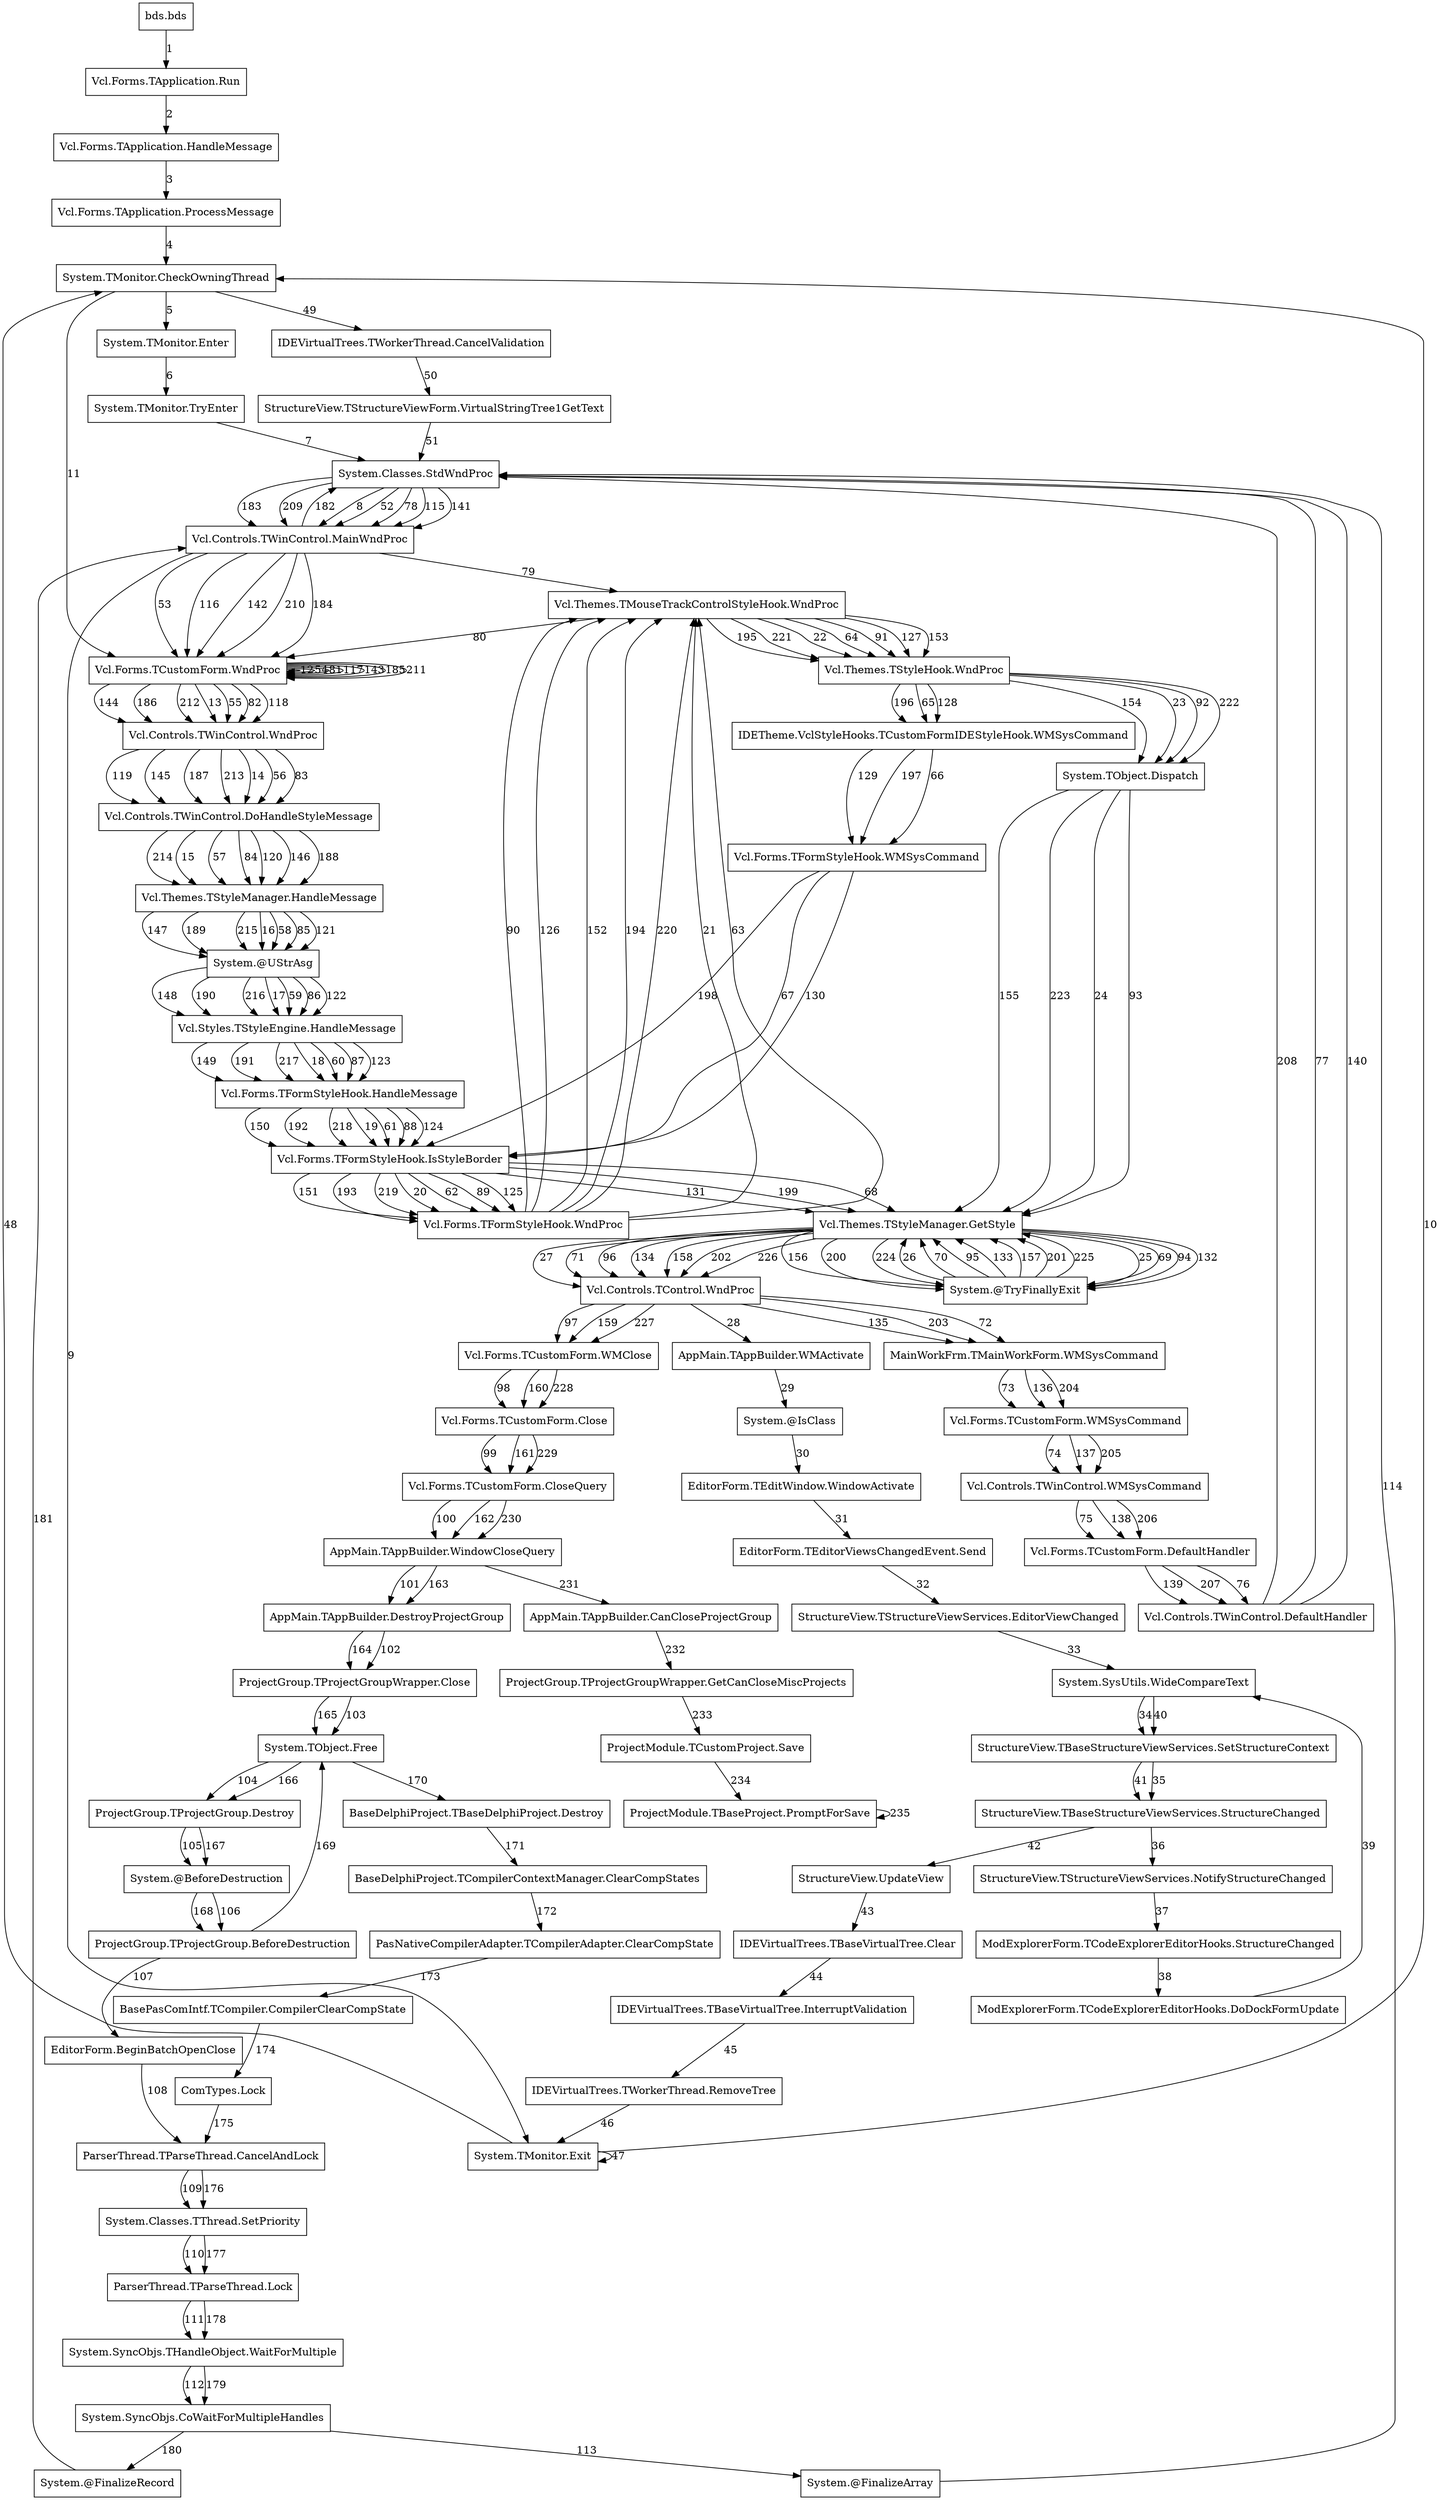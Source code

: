 digraph "G" {
node [shape = "box"];
	bds_bds [label = "bds.bds"];
	Vcl_Forms_TApplication_Run [label = "Vcl.Forms.TApplication.Run"];
	bds_bds -> Vcl_Forms_TApplication_Run [label = "1"];
	Vcl_Forms_TApplication_HandleMessage [label = "Vcl.Forms.TApplication.HandleMessage"];
	Vcl_Forms_TApplication_Run -> Vcl_Forms_TApplication_HandleMessage [label = "2"];
	Vcl_Forms_TApplication_ProcessMessage [label = "Vcl.Forms.TApplication.ProcessMessage"];
	Vcl_Forms_TApplication_HandleMessage -> Vcl_Forms_TApplication_ProcessMessage [label = "3"];
	System_TMonitor_CheckOwningThread [label = "System.TMonitor.CheckOwningThread"];
	Vcl_Forms_TApplication_ProcessMessage -> System_TMonitor_CheckOwningThread [label = "4"];
	System_TMonitor_Enter [label = "System.TMonitor.Enter"];
	System_TMonitor_CheckOwningThread -> System_TMonitor_Enter [label = "5"];
	System_TMonitor_TryEnter [label = "System.TMonitor.TryEnter"];
	System_TMonitor_Enter -> System_TMonitor_TryEnter [label = "6"];
	System_Classes_StdWndProc [label = "System.Classes.StdWndProc"];
	System_TMonitor_TryEnter -> System_Classes_StdWndProc [label = "7"];
	Vcl_Controls_TWinControl_MainWndProc [label = "Vcl.Controls.TWinControl.MainWndProc"];
	System_Classes_StdWndProc -> Vcl_Controls_TWinControl_MainWndProc [label = "8"];
	System_TMonitor_Exit [label = "System.TMonitor.Exit"];
	Vcl_Controls_TWinControl_MainWndProc -> System_TMonitor_Exit [label = "9"];
	System_TMonitor_CheckOwningThread [label = "System.TMonitor.CheckOwningThread"];
	System_TMonitor_Exit -> System_TMonitor_CheckOwningThread [label = "10"];
	Vcl_Forms_TCustomForm_WndProc [label = "Vcl.Forms.TCustomForm.WndProc"];
	System_TMonitor_CheckOwningThread -> Vcl_Forms_TCustomForm_WndProc [label = "11"];
	Vcl_Forms_TCustomForm_WndProc [label = "Vcl.Forms.TCustomForm.WndProc"];
	Vcl_Forms_TCustomForm_WndProc -> Vcl_Forms_TCustomForm_WndProc [label = "12"];
	Vcl_Controls_TWinControl_WndProc [label = "Vcl.Controls.TWinControl.WndProc"];
	Vcl_Forms_TCustomForm_WndProc -> Vcl_Controls_TWinControl_WndProc [label = "13"];
	Vcl_Controls_TWinControl_DoHandleStyleMessage [label = "Vcl.Controls.TWinControl.DoHandleStyleMessage"];
	Vcl_Controls_TWinControl_WndProc -> Vcl_Controls_TWinControl_DoHandleStyleMessage [label = "14"];
	Vcl_Themes_TStyleManager_HandleMessage [label = "Vcl.Themes.TStyleManager.HandleMessage"];
	Vcl_Controls_TWinControl_DoHandleStyleMessage -> Vcl_Themes_TStyleManager_HandleMessage [label = "15"];
	System__UStrAsg [label = "System.@UStrAsg"];
	Vcl_Themes_TStyleManager_HandleMessage -> System__UStrAsg [label = "16"];
	Vcl_Styles_TStyleEngine_HandleMessage [label = "Vcl.Styles.TStyleEngine.HandleMessage"];
	System__UStrAsg -> Vcl_Styles_TStyleEngine_HandleMessage [label = "17"];
	Vcl_Forms_TFormStyleHook_HandleMessage [label = "Vcl.Forms.TFormStyleHook.HandleMessage"];
	Vcl_Styles_TStyleEngine_HandleMessage -> Vcl_Forms_TFormStyleHook_HandleMessage [label = "18"];
	Vcl_Forms_TFormStyleHook_IsStyleBorder [label = "Vcl.Forms.TFormStyleHook.IsStyleBorder"];
	Vcl_Forms_TFormStyleHook_HandleMessage -> Vcl_Forms_TFormStyleHook_IsStyleBorder [label = "19"];
	Vcl_Forms_TFormStyleHook_WndProc [label = "Vcl.Forms.TFormStyleHook.WndProc"];
	Vcl_Forms_TFormStyleHook_IsStyleBorder -> Vcl_Forms_TFormStyleHook_WndProc [label = "20"];
	Vcl_Themes_TMouseTrackControlStyleHook_WndProc [label = "Vcl.Themes.TMouseTrackControlStyleHook.WndProc"];
	Vcl_Forms_TFormStyleHook_WndProc -> Vcl_Themes_TMouseTrackControlStyleHook_WndProc [label = "21"];
	Vcl_Themes_TStyleHook_WndProc [label = "Vcl.Themes.TStyleHook.WndProc"];
	Vcl_Themes_TMouseTrackControlStyleHook_WndProc -> Vcl_Themes_TStyleHook_WndProc [label = "22"];
	System_TObject_Dispatch [label = "System.TObject.Dispatch"];
	Vcl_Themes_TStyleHook_WndProc -> System_TObject_Dispatch [label = "23"];
	Vcl_Themes_TStyleManager_GetStyle [label = "Vcl.Themes.TStyleManager.GetStyle"];
	System_TObject_Dispatch -> Vcl_Themes_TStyleManager_GetStyle [label = "24"];
	System__TryFinallyExit [label = "System.@TryFinallyExit"];
	Vcl_Themes_TStyleManager_GetStyle -> System__TryFinallyExit [label = "25"];
	Vcl_Themes_TStyleManager_GetStyle [label = "Vcl.Themes.TStyleManager.GetStyle"];
	System__TryFinallyExit -> Vcl_Themes_TStyleManager_GetStyle [label = "26"];
	Vcl_Controls_TControl_WndProc [label = "Vcl.Controls.TControl.WndProc"];
	Vcl_Themes_TStyleManager_GetStyle -> Vcl_Controls_TControl_WndProc [label = "27"];
	AppMain_TAppBuilder_WMActivate [label = "AppMain.TAppBuilder.WMActivate"];
	Vcl_Controls_TControl_WndProc -> AppMain_TAppBuilder_WMActivate [label = "28"];
	System__IsClass [label = "System.@IsClass"];
	AppMain_TAppBuilder_WMActivate -> System__IsClass [label = "29"];
	EditorForm_TEditWindow_WindowActivate [label = "EditorForm.TEditWindow.WindowActivate"];
	System__IsClass -> EditorForm_TEditWindow_WindowActivate [label = "30"];
	EditorForm_TEditorViewsChangedEvent_Send [label = "EditorForm.TEditorViewsChangedEvent.Send"];
	EditorForm_TEditWindow_WindowActivate -> EditorForm_TEditorViewsChangedEvent_Send [label = "31"];
	StructureView_TStructureViewServices_EditorViewChanged [label = "StructureView.TStructureViewServices.EditorViewChanged"];
	EditorForm_TEditorViewsChangedEvent_Send -> StructureView_TStructureViewServices_EditorViewChanged [label = "32"];
	System_SysUtils_WideCompareText [label = "System.SysUtils.WideCompareText"];
	StructureView_TStructureViewServices_EditorViewChanged -> System_SysUtils_WideCompareText [label = "33"];
	StructureView_TBaseStructureViewServices_SetStructureContext [label = "StructureView.TBaseStructureViewServices.SetStructureContext"];
	System_SysUtils_WideCompareText -> StructureView_TBaseStructureViewServices_SetStructureContext [label = "34"];
	StructureView_TBaseStructureViewServices_StructureChanged [label = "StructureView.TBaseStructureViewServices.StructureChanged"];
	StructureView_TBaseStructureViewServices_SetStructureContext -> StructureView_TBaseStructureViewServices_StructureChanged [label = "35"];
	StructureView_TStructureViewServices_NotifyStructureChanged [label = "StructureView.TStructureViewServices.NotifyStructureChanged"];
	StructureView_TBaseStructureViewServices_StructureChanged -> StructureView_TStructureViewServices_NotifyStructureChanged [label = "36"];
	ModExplorerForm_TCodeExplorerEditorHooks_StructureChanged [label = "ModExplorerForm.TCodeExplorerEditorHooks.StructureChanged"];
	StructureView_TStructureViewServices_NotifyStructureChanged -> ModExplorerForm_TCodeExplorerEditorHooks_StructureChanged [label = "37"];
	ModExplorerForm_TCodeExplorerEditorHooks_DoDockFormUpdate [label = "ModExplorerForm.TCodeExplorerEditorHooks.DoDockFormUpdate"];
	ModExplorerForm_TCodeExplorerEditorHooks_StructureChanged -> ModExplorerForm_TCodeExplorerEditorHooks_DoDockFormUpdate [label = "38"];
	System_SysUtils_WideCompareText [label = "System.SysUtils.WideCompareText"];
	ModExplorerForm_TCodeExplorerEditorHooks_DoDockFormUpdate -> System_SysUtils_WideCompareText [label = "39"];
	StructureView_TBaseStructureViewServices_SetStructureContext [label = "StructureView.TBaseStructureViewServices.SetStructureContext"];
	System_SysUtils_WideCompareText -> StructureView_TBaseStructureViewServices_SetStructureContext [label = "40"];
	StructureView_TBaseStructureViewServices_StructureChanged [label = "StructureView.TBaseStructureViewServices.StructureChanged"];
	StructureView_TBaseStructureViewServices_SetStructureContext -> StructureView_TBaseStructureViewServices_StructureChanged [label = "41"];
	StructureView_UpdateView [label = "StructureView.UpdateView"];
	StructureView_TBaseStructureViewServices_StructureChanged -> StructureView_UpdateView [label = "42"];
	IDEVirtualTrees_TBaseVirtualTree_Clear [label = "IDEVirtualTrees.TBaseVirtualTree.Clear"];
	StructureView_UpdateView -> IDEVirtualTrees_TBaseVirtualTree_Clear [label = "43"];
	IDEVirtualTrees_TBaseVirtualTree_InterruptValidation [label = "IDEVirtualTrees.TBaseVirtualTree.InterruptValidation"];
	IDEVirtualTrees_TBaseVirtualTree_Clear -> IDEVirtualTrees_TBaseVirtualTree_InterruptValidation [label = "44"];
	IDEVirtualTrees_TWorkerThread_RemoveTree [label = "IDEVirtualTrees.TWorkerThread.RemoveTree"];
	IDEVirtualTrees_TBaseVirtualTree_InterruptValidation -> IDEVirtualTrees_TWorkerThread_RemoveTree [label = "45"];
	System_TMonitor_Exit [label = "System.TMonitor.Exit"];
	IDEVirtualTrees_TWorkerThread_RemoveTree -> System_TMonitor_Exit [label = "46"];
	System_TMonitor_Exit [label = "System.TMonitor.Exit"];
	System_TMonitor_Exit -> System_TMonitor_Exit [label = "47"];
	System_TMonitor_CheckOwningThread [label = "System.TMonitor.CheckOwningThread"];
	System_TMonitor_Exit -> System_TMonitor_CheckOwningThread [label = "48"];
	IDEVirtualTrees_TWorkerThread_CancelValidation [label = "IDEVirtualTrees.TWorkerThread.CancelValidation"];
	System_TMonitor_CheckOwningThread -> IDEVirtualTrees_TWorkerThread_CancelValidation [label = "49"];
	StructureView_TStructureViewForm_VirtualStringTree1GetText [label = "StructureView.TStructureViewForm.VirtualStringTree1GetText"];
	IDEVirtualTrees_TWorkerThread_CancelValidation -> StructureView_TStructureViewForm_VirtualStringTree1GetText [label = "50"];
	System_Classes_StdWndProc [label = "System.Classes.StdWndProc"];
	StructureView_TStructureViewForm_VirtualStringTree1GetText -> System_Classes_StdWndProc [label = "51"];
	Vcl_Controls_TWinControl_MainWndProc [label = "Vcl.Controls.TWinControl.MainWndProc"];
	System_Classes_StdWndProc -> Vcl_Controls_TWinControl_MainWndProc [label = "52"];
	Vcl_Forms_TCustomForm_WndProc [label = "Vcl.Forms.TCustomForm.WndProc"];
	Vcl_Controls_TWinControl_MainWndProc -> Vcl_Forms_TCustomForm_WndProc [label = "53"];
	Vcl_Forms_TCustomForm_WndProc [label = "Vcl.Forms.TCustomForm.WndProc"];
	Vcl_Forms_TCustomForm_WndProc -> Vcl_Forms_TCustomForm_WndProc [label = "54"];
	Vcl_Controls_TWinControl_WndProc [label = "Vcl.Controls.TWinControl.WndProc"];
	Vcl_Forms_TCustomForm_WndProc -> Vcl_Controls_TWinControl_WndProc [label = "55"];
	Vcl_Controls_TWinControl_DoHandleStyleMessage [label = "Vcl.Controls.TWinControl.DoHandleStyleMessage"];
	Vcl_Controls_TWinControl_WndProc -> Vcl_Controls_TWinControl_DoHandleStyleMessage [label = "56"];
	Vcl_Themes_TStyleManager_HandleMessage [label = "Vcl.Themes.TStyleManager.HandleMessage"];
	Vcl_Controls_TWinControl_DoHandleStyleMessage -> Vcl_Themes_TStyleManager_HandleMessage [label = "57"];
	System__UStrAsg [label = "System.@UStrAsg"];
	Vcl_Themes_TStyleManager_HandleMessage -> System__UStrAsg [label = "58"];
	Vcl_Styles_TStyleEngine_HandleMessage [label = "Vcl.Styles.TStyleEngine.HandleMessage"];
	System__UStrAsg -> Vcl_Styles_TStyleEngine_HandleMessage [label = "59"];
	Vcl_Forms_TFormStyleHook_HandleMessage [label = "Vcl.Forms.TFormStyleHook.HandleMessage"];
	Vcl_Styles_TStyleEngine_HandleMessage -> Vcl_Forms_TFormStyleHook_HandleMessage [label = "60"];
	Vcl_Forms_TFormStyleHook_IsStyleBorder [label = "Vcl.Forms.TFormStyleHook.IsStyleBorder"];
	Vcl_Forms_TFormStyleHook_HandleMessage -> Vcl_Forms_TFormStyleHook_IsStyleBorder [label = "61"];
	Vcl_Forms_TFormStyleHook_WndProc [label = "Vcl.Forms.TFormStyleHook.WndProc"];
	Vcl_Forms_TFormStyleHook_IsStyleBorder -> Vcl_Forms_TFormStyleHook_WndProc [label = "62"];
	Vcl_Themes_TMouseTrackControlStyleHook_WndProc [label = "Vcl.Themes.TMouseTrackControlStyleHook.WndProc"];
	Vcl_Forms_TFormStyleHook_WndProc -> Vcl_Themes_TMouseTrackControlStyleHook_WndProc [label = "63"];
	Vcl_Themes_TStyleHook_WndProc [label = "Vcl.Themes.TStyleHook.WndProc"];
	Vcl_Themes_TMouseTrackControlStyleHook_WndProc -> Vcl_Themes_TStyleHook_WndProc [label = "64"];
	IDETheme_VclStyleHooks_TCustomFormIDEStyleHook_WMSysCommand [label = "IDETheme.VclStyleHooks.TCustomFormIDEStyleHook.WMSysCommand"];
	Vcl_Themes_TStyleHook_WndProc -> IDETheme_VclStyleHooks_TCustomFormIDEStyleHook_WMSysCommand [label = "65"];
	Vcl_Forms_TFormStyleHook_WMSysCommand [label = "Vcl.Forms.TFormStyleHook.WMSysCommand"];
	IDETheme_VclStyleHooks_TCustomFormIDEStyleHook_WMSysCommand -> Vcl_Forms_TFormStyleHook_WMSysCommand [label = "66"];
	Vcl_Forms_TFormStyleHook_IsStyleBorder [label = "Vcl.Forms.TFormStyleHook.IsStyleBorder"];
	Vcl_Forms_TFormStyleHook_WMSysCommand -> Vcl_Forms_TFormStyleHook_IsStyleBorder [label = "67"];
	Vcl_Themes_TStyleManager_GetStyle [label = "Vcl.Themes.TStyleManager.GetStyle"];
	Vcl_Forms_TFormStyleHook_IsStyleBorder -> Vcl_Themes_TStyleManager_GetStyle [label = "68"];
	System__TryFinallyExit [label = "System.@TryFinallyExit"];
	Vcl_Themes_TStyleManager_GetStyle -> System__TryFinallyExit [label = "69"];
	Vcl_Themes_TStyleManager_GetStyle [label = "Vcl.Themes.TStyleManager.GetStyle"];
	System__TryFinallyExit -> Vcl_Themes_TStyleManager_GetStyle [label = "70"];
	Vcl_Controls_TControl_WndProc [label = "Vcl.Controls.TControl.WndProc"];
	Vcl_Themes_TStyleManager_GetStyle -> Vcl_Controls_TControl_WndProc [label = "71"];
	MainWorkFrm_TMainWorkForm_WMSysCommand [label = "MainWorkFrm.TMainWorkForm.WMSysCommand"];
	Vcl_Controls_TControl_WndProc -> MainWorkFrm_TMainWorkForm_WMSysCommand [label = "72"];
	Vcl_Forms_TCustomForm_WMSysCommand [label = "Vcl.Forms.TCustomForm.WMSysCommand"];
	MainWorkFrm_TMainWorkForm_WMSysCommand -> Vcl_Forms_TCustomForm_WMSysCommand [label = "73"];
	Vcl_Controls_TWinControl_WMSysCommand [label = "Vcl.Controls.TWinControl.WMSysCommand"];
	Vcl_Forms_TCustomForm_WMSysCommand -> Vcl_Controls_TWinControl_WMSysCommand [label = "74"];
	Vcl_Forms_TCustomForm_DefaultHandler [label = "Vcl.Forms.TCustomForm.DefaultHandler"];
	Vcl_Controls_TWinControl_WMSysCommand -> Vcl_Forms_TCustomForm_DefaultHandler [label = "75"];
	Vcl_Controls_TWinControl_DefaultHandler [label = "Vcl.Controls.TWinControl.DefaultHandler"];
	Vcl_Forms_TCustomForm_DefaultHandler -> Vcl_Controls_TWinControl_DefaultHandler [label = "76"];
	System_Classes_StdWndProc [label = "System.Classes.StdWndProc"];
	Vcl_Controls_TWinControl_DefaultHandler -> System_Classes_StdWndProc [label = "77"];
	Vcl_Controls_TWinControl_MainWndProc [label = "Vcl.Controls.TWinControl.MainWndProc"];
	System_Classes_StdWndProc -> Vcl_Controls_TWinControl_MainWndProc [label = "78"];
	Vcl_Themes_TMouseTrackControlStyleHook_WndProc [label = "Vcl.Themes.TMouseTrackControlStyleHook.WndProc"];
	Vcl_Controls_TWinControl_MainWndProc -> Vcl_Themes_TMouseTrackControlStyleHook_WndProc [label = "79"];
	Vcl_Forms_TCustomForm_WndProc [label = "Vcl.Forms.TCustomForm.WndProc"];
	Vcl_Themes_TMouseTrackControlStyleHook_WndProc -> Vcl_Forms_TCustomForm_WndProc [label = "80"];
	Vcl_Forms_TCustomForm_WndProc [label = "Vcl.Forms.TCustomForm.WndProc"];
	Vcl_Forms_TCustomForm_WndProc -> Vcl_Forms_TCustomForm_WndProc [label = "81"];
	Vcl_Controls_TWinControl_WndProc [label = "Vcl.Controls.TWinControl.WndProc"];
	Vcl_Forms_TCustomForm_WndProc -> Vcl_Controls_TWinControl_WndProc [label = "82"];
	Vcl_Controls_TWinControl_DoHandleStyleMessage [label = "Vcl.Controls.TWinControl.DoHandleStyleMessage"];
	Vcl_Controls_TWinControl_WndProc -> Vcl_Controls_TWinControl_DoHandleStyleMessage [label = "83"];
	Vcl_Themes_TStyleManager_HandleMessage [label = "Vcl.Themes.TStyleManager.HandleMessage"];
	Vcl_Controls_TWinControl_DoHandleStyleMessage -> Vcl_Themes_TStyleManager_HandleMessage [label = "84"];
	System__UStrAsg [label = "System.@UStrAsg"];
	Vcl_Themes_TStyleManager_HandleMessage -> System__UStrAsg [label = "85"];
	Vcl_Styles_TStyleEngine_HandleMessage [label = "Vcl.Styles.TStyleEngine.HandleMessage"];
	System__UStrAsg -> Vcl_Styles_TStyleEngine_HandleMessage [label = "86"];
	Vcl_Forms_TFormStyleHook_HandleMessage [label = "Vcl.Forms.TFormStyleHook.HandleMessage"];
	Vcl_Styles_TStyleEngine_HandleMessage -> Vcl_Forms_TFormStyleHook_HandleMessage [label = "87"];
	Vcl_Forms_TFormStyleHook_IsStyleBorder [label = "Vcl.Forms.TFormStyleHook.IsStyleBorder"];
	Vcl_Forms_TFormStyleHook_HandleMessage -> Vcl_Forms_TFormStyleHook_IsStyleBorder [label = "88"];
	Vcl_Forms_TFormStyleHook_WndProc [label = "Vcl.Forms.TFormStyleHook.WndProc"];
	Vcl_Forms_TFormStyleHook_IsStyleBorder -> Vcl_Forms_TFormStyleHook_WndProc [label = "89"];
	Vcl_Themes_TMouseTrackControlStyleHook_WndProc [label = "Vcl.Themes.TMouseTrackControlStyleHook.WndProc"];
	Vcl_Forms_TFormStyleHook_WndProc -> Vcl_Themes_TMouseTrackControlStyleHook_WndProc [label = "90"];
	Vcl_Themes_TStyleHook_WndProc [label = "Vcl.Themes.TStyleHook.WndProc"];
	Vcl_Themes_TMouseTrackControlStyleHook_WndProc -> Vcl_Themes_TStyleHook_WndProc [label = "91"];
	System_TObject_Dispatch [label = "System.TObject.Dispatch"];
	Vcl_Themes_TStyleHook_WndProc -> System_TObject_Dispatch [label = "92"];
	Vcl_Themes_TStyleManager_GetStyle [label = "Vcl.Themes.TStyleManager.GetStyle"];
	System_TObject_Dispatch -> Vcl_Themes_TStyleManager_GetStyle [label = "93"];
	System__TryFinallyExit [label = "System.@TryFinallyExit"];
	Vcl_Themes_TStyleManager_GetStyle -> System__TryFinallyExit [label = "94"];
	Vcl_Themes_TStyleManager_GetStyle [label = "Vcl.Themes.TStyleManager.GetStyle"];
	System__TryFinallyExit -> Vcl_Themes_TStyleManager_GetStyle [label = "95"];
	Vcl_Controls_TControl_WndProc [label = "Vcl.Controls.TControl.WndProc"];
	Vcl_Themes_TStyleManager_GetStyle -> Vcl_Controls_TControl_WndProc [label = "96"];
	Vcl_Forms_TCustomForm_WMClose [label = "Vcl.Forms.TCustomForm.WMClose"];
	Vcl_Controls_TControl_WndProc -> Vcl_Forms_TCustomForm_WMClose [label = "97"];
	Vcl_Forms_TCustomForm_Close [label = "Vcl.Forms.TCustomForm.Close"];
	Vcl_Forms_TCustomForm_WMClose -> Vcl_Forms_TCustomForm_Close [label = "98"];
	Vcl_Forms_TCustomForm_CloseQuery [label = "Vcl.Forms.TCustomForm.CloseQuery"];
	Vcl_Forms_TCustomForm_Close -> Vcl_Forms_TCustomForm_CloseQuery [label = "99"];
	AppMain_TAppBuilder_WindowCloseQuery [label = "AppMain.TAppBuilder.WindowCloseQuery"];
	Vcl_Forms_TCustomForm_CloseQuery -> AppMain_TAppBuilder_WindowCloseQuery [label = "100"];
	AppMain_TAppBuilder_DestroyProjectGroup [label = "AppMain.TAppBuilder.DestroyProjectGroup"];
	AppMain_TAppBuilder_WindowCloseQuery -> AppMain_TAppBuilder_DestroyProjectGroup [label = "101"];
	ProjectGroup_TProjectGroupWrapper_Close [label = "ProjectGroup.TProjectGroupWrapper.Close"];
	AppMain_TAppBuilder_DestroyProjectGroup -> ProjectGroup_TProjectGroupWrapper_Close [label = "102"];
	System_TObject_Free [label = "System.TObject.Free"];
	ProjectGroup_TProjectGroupWrapper_Close -> System_TObject_Free [label = "103"];
	ProjectGroup_TProjectGroup_Destroy [label = "ProjectGroup.TProjectGroup.Destroy"];
	System_TObject_Free -> ProjectGroup_TProjectGroup_Destroy [label = "104"];
	System__BeforeDestruction [label = "System.@BeforeDestruction"];
	ProjectGroup_TProjectGroup_Destroy -> System__BeforeDestruction [label = "105"];
	ProjectGroup_TProjectGroup_BeforeDestruction [label = "ProjectGroup.TProjectGroup.BeforeDestruction"];
	System__BeforeDestruction -> ProjectGroup_TProjectGroup_BeforeDestruction [label = "106"];
	EditorForm_BeginBatchOpenClose [label = "EditorForm.BeginBatchOpenClose"];
	ProjectGroup_TProjectGroup_BeforeDestruction -> EditorForm_BeginBatchOpenClose [label = "107"];
	ParserThread_TParseThread_CancelAndLock [label = "ParserThread.TParseThread.CancelAndLock"];
	EditorForm_BeginBatchOpenClose -> ParserThread_TParseThread_CancelAndLock [label = "108"];
	System_Classes_TThread_SetPriority [label = "System.Classes.TThread.SetPriority"];
	ParserThread_TParseThread_CancelAndLock -> System_Classes_TThread_SetPriority [label = "109"];
	ParserThread_TParseThread_Lock [label = "ParserThread.TParseThread.Lock"];
	System_Classes_TThread_SetPriority -> ParserThread_TParseThread_Lock [label = "110"];
	System_SyncObjs_THandleObject_WaitForMultiple [label = "System.SyncObjs.THandleObject.WaitForMultiple"];
	ParserThread_TParseThread_Lock -> System_SyncObjs_THandleObject_WaitForMultiple [label = "111"];
	System_SyncObjs_CoWaitForMultipleHandles [label = "System.SyncObjs.CoWaitForMultipleHandles"];
	System_SyncObjs_THandleObject_WaitForMultiple -> System_SyncObjs_CoWaitForMultipleHandles [label = "112"];
	System__FinalizeArray [label = "System.@FinalizeArray"];
	System_SyncObjs_CoWaitForMultipleHandles -> System__FinalizeArray [label = "113"];
	System_Classes_StdWndProc [label = "System.Classes.StdWndProc"];
	System__FinalizeArray -> System_Classes_StdWndProc [label = "114"];
	Vcl_Controls_TWinControl_MainWndProc [label = "Vcl.Controls.TWinControl.MainWndProc"];
	System_Classes_StdWndProc -> Vcl_Controls_TWinControl_MainWndProc [label = "115"];
	Vcl_Forms_TCustomForm_WndProc [label = "Vcl.Forms.TCustomForm.WndProc"];
	Vcl_Controls_TWinControl_MainWndProc -> Vcl_Forms_TCustomForm_WndProc [label = "116"];
	Vcl_Forms_TCustomForm_WndProc [label = "Vcl.Forms.TCustomForm.WndProc"];
	Vcl_Forms_TCustomForm_WndProc -> Vcl_Forms_TCustomForm_WndProc [label = "117"];
	Vcl_Controls_TWinControl_WndProc [label = "Vcl.Controls.TWinControl.WndProc"];
	Vcl_Forms_TCustomForm_WndProc -> Vcl_Controls_TWinControl_WndProc [label = "118"];
	Vcl_Controls_TWinControl_DoHandleStyleMessage [label = "Vcl.Controls.TWinControl.DoHandleStyleMessage"];
	Vcl_Controls_TWinControl_WndProc -> Vcl_Controls_TWinControl_DoHandleStyleMessage [label = "119"];
	Vcl_Themes_TStyleManager_HandleMessage [label = "Vcl.Themes.TStyleManager.HandleMessage"];
	Vcl_Controls_TWinControl_DoHandleStyleMessage -> Vcl_Themes_TStyleManager_HandleMessage [label = "120"];
	System__UStrAsg [label = "System.@UStrAsg"];
	Vcl_Themes_TStyleManager_HandleMessage -> System__UStrAsg [label = "121"];
	Vcl_Styles_TStyleEngine_HandleMessage [label = "Vcl.Styles.TStyleEngine.HandleMessage"];
	System__UStrAsg -> Vcl_Styles_TStyleEngine_HandleMessage [label = "122"];
	Vcl_Forms_TFormStyleHook_HandleMessage [label = "Vcl.Forms.TFormStyleHook.HandleMessage"];
	Vcl_Styles_TStyleEngine_HandleMessage -> Vcl_Forms_TFormStyleHook_HandleMessage [label = "123"];
	Vcl_Forms_TFormStyleHook_IsStyleBorder [label = "Vcl.Forms.TFormStyleHook.IsStyleBorder"];
	Vcl_Forms_TFormStyleHook_HandleMessage -> Vcl_Forms_TFormStyleHook_IsStyleBorder [label = "124"];
	Vcl_Forms_TFormStyleHook_WndProc [label = "Vcl.Forms.TFormStyleHook.WndProc"];
	Vcl_Forms_TFormStyleHook_IsStyleBorder -> Vcl_Forms_TFormStyleHook_WndProc [label = "125"];
	Vcl_Themes_TMouseTrackControlStyleHook_WndProc [label = "Vcl.Themes.TMouseTrackControlStyleHook.WndProc"];
	Vcl_Forms_TFormStyleHook_WndProc -> Vcl_Themes_TMouseTrackControlStyleHook_WndProc [label = "126"];
	Vcl_Themes_TStyleHook_WndProc [label = "Vcl.Themes.TStyleHook.WndProc"];
	Vcl_Themes_TMouseTrackControlStyleHook_WndProc -> Vcl_Themes_TStyleHook_WndProc [label = "127"];
	IDETheme_VclStyleHooks_TCustomFormIDEStyleHook_WMSysCommand [label = "IDETheme.VclStyleHooks.TCustomFormIDEStyleHook.WMSysCommand"];
	Vcl_Themes_TStyleHook_WndProc -> IDETheme_VclStyleHooks_TCustomFormIDEStyleHook_WMSysCommand [label = "128"];
	Vcl_Forms_TFormStyleHook_WMSysCommand [label = "Vcl.Forms.TFormStyleHook.WMSysCommand"];
	IDETheme_VclStyleHooks_TCustomFormIDEStyleHook_WMSysCommand -> Vcl_Forms_TFormStyleHook_WMSysCommand [label = "129"];
	Vcl_Forms_TFormStyleHook_IsStyleBorder [label = "Vcl.Forms.TFormStyleHook.IsStyleBorder"];
	Vcl_Forms_TFormStyleHook_WMSysCommand -> Vcl_Forms_TFormStyleHook_IsStyleBorder [label = "130"];
	Vcl_Themes_TStyleManager_GetStyle [label = "Vcl.Themes.TStyleManager.GetStyle"];
	Vcl_Forms_TFormStyleHook_IsStyleBorder -> Vcl_Themes_TStyleManager_GetStyle [label = "131"];
	System__TryFinallyExit [label = "System.@TryFinallyExit"];
	Vcl_Themes_TStyleManager_GetStyle -> System__TryFinallyExit [label = "132"];
	Vcl_Themes_TStyleManager_GetStyle [label = "Vcl.Themes.TStyleManager.GetStyle"];
	System__TryFinallyExit -> Vcl_Themes_TStyleManager_GetStyle [label = "133"];
	Vcl_Controls_TControl_WndProc [label = "Vcl.Controls.TControl.WndProc"];
	Vcl_Themes_TStyleManager_GetStyle -> Vcl_Controls_TControl_WndProc [label = "134"];
	MainWorkFrm_TMainWorkForm_WMSysCommand [label = "MainWorkFrm.TMainWorkForm.WMSysCommand"];
	Vcl_Controls_TControl_WndProc -> MainWorkFrm_TMainWorkForm_WMSysCommand [label = "135"];
	Vcl_Forms_TCustomForm_WMSysCommand [label = "Vcl.Forms.TCustomForm.WMSysCommand"];
	MainWorkFrm_TMainWorkForm_WMSysCommand -> Vcl_Forms_TCustomForm_WMSysCommand [label = "136"];
	Vcl_Controls_TWinControl_WMSysCommand [label = "Vcl.Controls.TWinControl.WMSysCommand"];
	Vcl_Forms_TCustomForm_WMSysCommand -> Vcl_Controls_TWinControl_WMSysCommand [label = "137"];
	Vcl_Forms_TCustomForm_DefaultHandler [label = "Vcl.Forms.TCustomForm.DefaultHandler"];
	Vcl_Controls_TWinControl_WMSysCommand -> Vcl_Forms_TCustomForm_DefaultHandler [label = "138"];
	Vcl_Controls_TWinControl_DefaultHandler [label = "Vcl.Controls.TWinControl.DefaultHandler"];
	Vcl_Forms_TCustomForm_DefaultHandler -> Vcl_Controls_TWinControl_DefaultHandler [label = "139"];
	System_Classes_StdWndProc [label = "System.Classes.StdWndProc"];
	Vcl_Controls_TWinControl_DefaultHandler -> System_Classes_StdWndProc [label = "140"];
	Vcl_Controls_TWinControl_MainWndProc [label = "Vcl.Controls.TWinControl.MainWndProc"];
	System_Classes_StdWndProc -> Vcl_Controls_TWinControl_MainWndProc [label = "141"];
	Vcl_Forms_TCustomForm_WndProc [label = "Vcl.Forms.TCustomForm.WndProc"];
	Vcl_Controls_TWinControl_MainWndProc -> Vcl_Forms_TCustomForm_WndProc [label = "142"];
	Vcl_Forms_TCustomForm_WndProc [label = "Vcl.Forms.TCustomForm.WndProc"];
	Vcl_Forms_TCustomForm_WndProc -> Vcl_Forms_TCustomForm_WndProc [label = "143"];
	Vcl_Controls_TWinControl_WndProc [label = "Vcl.Controls.TWinControl.WndProc"];
	Vcl_Forms_TCustomForm_WndProc -> Vcl_Controls_TWinControl_WndProc [label = "144"];
	Vcl_Controls_TWinControl_DoHandleStyleMessage [label = "Vcl.Controls.TWinControl.DoHandleStyleMessage"];
	Vcl_Controls_TWinControl_WndProc -> Vcl_Controls_TWinControl_DoHandleStyleMessage [label = "145"];
	Vcl_Themes_TStyleManager_HandleMessage [label = "Vcl.Themes.TStyleManager.HandleMessage"];
	Vcl_Controls_TWinControl_DoHandleStyleMessage -> Vcl_Themes_TStyleManager_HandleMessage [label = "146"];
	System__UStrAsg [label = "System.@UStrAsg"];
	Vcl_Themes_TStyleManager_HandleMessage -> System__UStrAsg [label = "147"];
	Vcl_Styles_TStyleEngine_HandleMessage [label = "Vcl.Styles.TStyleEngine.HandleMessage"];
	System__UStrAsg -> Vcl_Styles_TStyleEngine_HandleMessage [label = "148"];
	Vcl_Forms_TFormStyleHook_HandleMessage [label = "Vcl.Forms.TFormStyleHook.HandleMessage"];
	Vcl_Styles_TStyleEngine_HandleMessage -> Vcl_Forms_TFormStyleHook_HandleMessage [label = "149"];
	Vcl_Forms_TFormStyleHook_IsStyleBorder [label = "Vcl.Forms.TFormStyleHook.IsStyleBorder"];
	Vcl_Forms_TFormStyleHook_HandleMessage -> Vcl_Forms_TFormStyleHook_IsStyleBorder [label = "150"];
	Vcl_Forms_TFormStyleHook_WndProc [label = "Vcl.Forms.TFormStyleHook.WndProc"];
	Vcl_Forms_TFormStyleHook_IsStyleBorder -> Vcl_Forms_TFormStyleHook_WndProc [label = "151"];
	Vcl_Themes_TMouseTrackControlStyleHook_WndProc [label = "Vcl.Themes.TMouseTrackControlStyleHook.WndProc"];
	Vcl_Forms_TFormStyleHook_WndProc -> Vcl_Themes_TMouseTrackControlStyleHook_WndProc [label = "152"];
	Vcl_Themes_TStyleHook_WndProc [label = "Vcl.Themes.TStyleHook.WndProc"];
	Vcl_Themes_TMouseTrackControlStyleHook_WndProc -> Vcl_Themes_TStyleHook_WndProc [label = "153"];
	System_TObject_Dispatch [label = "System.TObject.Dispatch"];
	Vcl_Themes_TStyleHook_WndProc -> System_TObject_Dispatch [label = "154"];
	Vcl_Themes_TStyleManager_GetStyle [label = "Vcl.Themes.TStyleManager.GetStyle"];
	System_TObject_Dispatch -> Vcl_Themes_TStyleManager_GetStyle [label = "155"];
	System__TryFinallyExit [label = "System.@TryFinallyExit"];
	Vcl_Themes_TStyleManager_GetStyle -> System__TryFinallyExit [label = "156"];
	Vcl_Themes_TStyleManager_GetStyle [label = "Vcl.Themes.TStyleManager.GetStyle"];
	System__TryFinallyExit -> Vcl_Themes_TStyleManager_GetStyle [label = "157"];
	Vcl_Controls_TControl_WndProc [label = "Vcl.Controls.TControl.WndProc"];
	Vcl_Themes_TStyleManager_GetStyle -> Vcl_Controls_TControl_WndProc [label = "158"];
	Vcl_Forms_TCustomForm_WMClose [label = "Vcl.Forms.TCustomForm.WMClose"];
	Vcl_Controls_TControl_WndProc -> Vcl_Forms_TCustomForm_WMClose [label = "159"];
	Vcl_Forms_TCustomForm_Close [label = "Vcl.Forms.TCustomForm.Close"];
	Vcl_Forms_TCustomForm_WMClose -> Vcl_Forms_TCustomForm_Close [label = "160"];
	Vcl_Forms_TCustomForm_CloseQuery [label = "Vcl.Forms.TCustomForm.CloseQuery"];
	Vcl_Forms_TCustomForm_Close -> Vcl_Forms_TCustomForm_CloseQuery [label = "161"];
	AppMain_TAppBuilder_WindowCloseQuery [label = "AppMain.TAppBuilder.WindowCloseQuery"];
	Vcl_Forms_TCustomForm_CloseQuery -> AppMain_TAppBuilder_WindowCloseQuery [label = "162"];
	AppMain_TAppBuilder_DestroyProjectGroup [label = "AppMain.TAppBuilder.DestroyProjectGroup"];
	AppMain_TAppBuilder_WindowCloseQuery -> AppMain_TAppBuilder_DestroyProjectGroup [label = "163"];
	ProjectGroup_TProjectGroupWrapper_Close [label = "ProjectGroup.TProjectGroupWrapper.Close"];
	AppMain_TAppBuilder_DestroyProjectGroup -> ProjectGroup_TProjectGroupWrapper_Close [label = "164"];
	System_TObject_Free [label = "System.TObject.Free"];
	ProjectGroup_TProjectGroupWrapper_Close -> System_TObject_Free [label = "165"];
	ProjectGroup_TProjectGroup_Destroy [label = "ProjectGroup.TProjectGroup.Destroy"];
	System_TObject_Free -> ProjectGroup_TProjectGroup_Destroy [label = "166"];
	System__BeforeDestruction [label = "System.@BeforeDestruction"];
	ProjectGroup_TProjectGroup_Destroy -> System__BeforeDestruction [label = "167"];
	ProjectGroup_TProjectGroup_BeforeDestruction [label = "ProjectGroup.TProjectGroup.BeforeDestruction"];
	System__BeforeDestruction -> ProjectGroup_TProjectGroup_BeforeDestruction [label = "168"];
	System_TObject_Free [label = "System.TObject.Free"];
	ProjectGroup_TProjectGroup_BeforeDestruction -> System_TObject_Free [label = "169"];
	BaseDelphiProject_TBaseDelphiProject_Destroy [label = "BaseDelphiProject.TBaseDelphiProject.Destroy"];
	System_TObject_Free -> BaseDelphiProject_TBaseDelphiProject_Destroy [label = "170"];
	BaseDelphiProject_TCompilerContextManager_ClearCompStates [label = "BaseDelphiProject.TCompilerContextManager.ClearCompStates"];
	BaseDelphiProject_TBaseDelphiProject_Destroy -> BaseDelphiProject_TCompilerContextManager_ClearCompStates [label = "171"];
	PasNativeCompilerAdapter_TCompilerAdapter_ClearCompState [label = "PasNativeCompilerAdapter.TCompilerAdapter.ClearCompState"];
	BaseDelphiProject_TCompilerContextManager_ClearCompStates -> PasNativeCompilerAdapter_TCompilerAdapter_ClearCompState [label = "172"];
	BasePasComIntf_TCompiler_CompilerClearCompState [label = "BasePasComIntf.TCompiler.CompilerClearCompState"];
	PasNativeCompilerAdapter_TCompilerAdapter_ClearCompState -> BasePasComIntf_TCompiler_CompilerClearCompState [label = "173"];
	ComTypes_Lock [label = "ComTypes.Lock"];
	BasePasComIntf_TCompiler_CompilerClearCompState -> ComTypes_Lock [label = "174"];
	ParserThread_TParseThread_CancelAndLock [label = "ParserThread.TParseThread.CancelAndLock"];
	ComTypes_Lock -> ParserThread_TParseThread_CancelAndLock [label = "175"];
	System_Classes_TThread_SetPriority [label = "System.Classes.TThread.SetPriority"];
	ParserThread_TParseThread_CancelAndLock -> System_Classes_TThread_SetPriority [label = "176"];
	ParserThread_TParseThread_Lock [label = "ParserThread.TParseThread.Lock"];
	System_Classes_TThread_SetPriority -> ParserThread_TParseThread_Lock [label = "177"];
	System_SyncObjs_THandleObject_WaitForMultiple [label = "System.SyncObjs.THandleObject.WaitForMultiple"];
	ParserThread_TParseThread_Lock -> System_SyncObjs_THandleObject_WaitForMultiple [label = "178"];
	System_SyncObjs_CoWaitForMultipleHandles [label = "System.SyncObjs.CoWaitForMultipleHandles"];
	System_SyncObjs_THandleObject_WaitForMultiple -> System_SyncObjs_CoWaitForMultipleHandles [label = "179"];
	System__FinalizeRecord [label = "System.@FinalizeRecord"];
	System_SyncObjs_CoWaitForMultipleHandles -> System__FinalizeRecord [label = "180"];
	Vcl_Controls_TWinControl_MainWndProc [label = "Vcl.Controls.TWinControl.MainWndProc"];
	System__FinalizeRecord -> Vcl_Controls_TWinControl_MainWndProc [label = "181"];
	System_Classes_StdWndProc [label = "System.Classes.StdWndProc"];
	Vcl_Controls_TWinControl_MainWndProc -> System_Classes_StdWndProc [label = "182"];
	Vcl_Controls_TWinControl_MainWndProc [label = "Vcl.Controls.TWinControl.MainWndProc"];
	System_Classes_StdWndProc -> Vcl_Controls_TWinControl_MainWndProc [label = "183"];
	Vcl_Forms_TCustomForm_WndProc [label = "Vcl.Forms.TCustomForm.WndProc"];
	Vcl_Controls_TWinControl_MainWndProc -> Vcl_Forms_TCustomForm_WndProc [label = "184"];
	Vcl_Forms_TCustomForm_WndProc [label = "Vcl.Forms.TCustomForm.WndProc"];
	Vcl_Forms_TCustomForm_WndProc -> Vcl_Forms_TCustomForm_WndProc [label = "185"];
	Vcl_Controls_TWinControl_WndProc [label = "Vcl.Controls.TWinControl.WndProc"];
	Vcl_Forms_TCustomForm_WndProc -> Vcl_Controls_TWinControl_WndProc [label = "186"];
	Vcl_Controls_TWinControl_DoHandleStyleMessage [label = "Vcl.Controls.TWinControl.DoHandleStyleMessage"];
	Vcl_Controls_TWinControl_WndProc -> Vcl_Controls_TWinControl_DoHandleStyleMessage [label = "187"];
	Vcl_Themes_TStyleManager_HandleMessage [label = "Vcl.Themes.TStyleManager.HandleMessage"];
	Vcl_Controls_TWinControl_DoHandleStyleMessage -> Vcl_Themes_TStyleManager_HandleMessage [label = "188"];
	System__UStrAsg [label = "System.@UStrAsg"];
	Vcl_Themes_TStyleManager_HandleMessage -> System__UStrAsg [label = "189"];
	Vcl_Styles_TStyleEngine_HandleMessage [label = "Vcl.Styles.TStyleEngine.HandleMessage"];
	System__UStrAsg -> Vcl_Styles_TStyleEngine_HandleMessage [label = "190"];
	Vcl_Forms_TFormStyleHook_HandleMessage [label = "Vcl.Forms.TFormStyleHook.HandleMessage"];
	Vcl_Styles_TStyleEngine_HandleMessage -> Vcl_Forms_TFormStyleHook_HandleMessage [label = "191"];
	Vcl_Forms_TFormStyleHook_IsStyleBorder [label = "Vcl.Forms.TFormStyleHook.IsStyleBorder"];
	Vcl_Forms_TFormStyleHook_HandleMessage -> Vcl_Forms_TFormStyleHook_IsStyleBorder [label = "192"];
	Vcl_Forms_TFormStyleHook_WndProc [label = "Vcl.Forms.TFormStyleHook.WndProc"];
	Vcl_Forms_TFormStyleHook_IsStyleBorder -> Vcl_Forms_TFormStyleHook_WndProc [label = "193"];
	Vcl_Themes_TMouseTrackControlStyleHook_WndProc [label = "Vcl.Themes.TMouseTrackControlStyleHook.WndProc"];
	Vcl_Forms_TFormStyleHook_WndProc -> Vcl_Themes_TMouseTrackControlStyleHook_WndProc [label = "194"];
	Vcl_Themes_TStyleHook_WndProc [label = "Vcl.Themes.TStyleHook.WndProc"];
	Vcl_Themes_TMouseTrackControlStyleHook_WndProc -> Vcl_Themes_TStyleHook_WndProc [label = "195"];
	IDETheme_VclStyleHooks_TCustomFormIDEStyleHook_WMSysCommand [label = "IDETheme.VclStyleHooks.TCustomFormIDEStyleHook.WMSysCommand"];
	Vcl_Themes_TStyleHook_WndProc -> IDETheme_VclStyleHooks_TCustomFormIDEStyleHook_WMSysCommand [label = "196"];
	Vcl_Forms_TFormStyleHook_WMSysCommand [label = "Vcl.Forms.TFormStyleHook.WMSysCommand"];
	IDETheme_VclStyleHooks_TCustomFormIDEStyleHook_WMSysCommand -> Vcl_Forms_TFormStyleHook_WMSysCommand [label = "197"];
	Vcl_Forms_TFormStyleHook_IsStyleBorder [label = "Vcl.Forms.TFormStyleHook.IsStyleBorder"];
	Vcl_Forms_TFormStyleHook_WMSysCommand -> Vcl_Forms_TFormStyleHook_IsStyleBorder [label = "198"];
	Vcl_Themes_TStyleManager_GetStyle [label = "Vcl.Themes.TStyleManager.GetStyle"];
	Vcl_Forms_TFormStyleHook_IsStyleBorder -> Vcl_Themes_TStyleManager_GetStyle [label = "199"];
	System__TryFinallyExit [label = "System.@TryFinallyExit"];
	Vcl_Themes_TStyleManager_GetStyle -> System__TryFinallyExit [label = "200"];
	Vcl_Themes_TStyleManager_GetStyle [label = "Vcl.Themes.TStyleManager.GetStyle"];
	System__TryFinallyExit -> Vcl_Themes_TStyleManager_GetStyle [label = "201"];
	Vcl_Controls_TControl_WndProc [label = "Vcl.Controls.TControl.WndProc"];
	Vcl_Themes_TStyleManager_GetStyle -> Vcl_Controls_TControl_WndProc [label = "202"];
	MainWorkFrm_TMainWorkForm_WMSysCommand [label = "MainWorkFrm.TMainWorkForm.WMSysCommand"];
	Vcl_Controls_TControl_WndProc -> MainWorkFrm_TMainWorkForm_WMSysCommand [label = "203"];
	Vcl_Forms_TCustomForm_WMSysCommand [label = "Vcl.Forms.TCustomForm.WMSysCommand"];
	MainWorkFrm_TMainWorkForm_WMSysCommand -> Vcl_Forms_TCustomForm_WMSysCommand [label = "204"];
	Vcl_Controls_TWinControl_WMSysCommand [label = "Vcl.Controls.TWinControl.WMSysCommand"];
	Vcl_Forms_TCustomForm_WMSysCommand -> Vcl_Controls_TWinControl_WMSysCommand [label = "205"];
	Vcl_Forms_TCustomForm_DefaultHandler [label = "Vcl.Forms.TCustomForm.DefaultHandler"];
	Vcl_Controls_TWinControl_WMSysCommand -> Vcl_Forms_TCustomForm_DefaultHandler [label = "206"];
	Vcl_Controls_TWinControl_DefaultHandler [label = "Vcl.Controls.TWinControl.DefaultHandler"];
	Vcl_Forms_TCustomForm_DefaultHandler -> Vcl_Controls_TWinControl_DefaultHandler [label = "207"];
	System_Classes_StdWndProc [label = "System.Classes.StdWndProc"];
	Vcl_Controls_TWinControl_DefaultHandler -> System_Classes_StdWndProc [label = "208"];
	Vcl_Controls_TWinControl_MainWndProc [label = "Vcl.Controls.TWinControl.MainWndProc"];
	System_Classes_StdWndProc -> Vcl_Controls_TWinControl_MainWndProc [label = "209"];
	Vcl_Forms_TCustomForm_WndProc [label = "Vcl.Forms.TCustomForm.WndProc"];
	Vcl_Controls_TWinControl_MainWndProc -> Vcl_Forms_TCustomForm_WndProc [label = "210"];
	Vcl_Forms_TCustomForm_WndProc [label = "Vcl.Forms.TCustomForm.WndProc"];
	Vcl_Forms_TCustomForm_WndProc -> Vcl_Forms_TCustomForm_WndProc [label = "211"];
	Vcl_Controls_TWinControl_WndProc [label = "Vcl.Controls.TWinControl.WndProc"];
	Vcl_Forms_TCustomForm_WndProc -> Vcl_Controls_TWinControl_WndProc [label = "212"];
	Vcl_Controls_TWinControl_DoHandleStyleMessage [label = "Vcl.Controls.TWinControl.DoHandleStyleMessage"];
	Vcl_Controls_TWinControl_WndProc -> Vcl_Controls_TWinControl_DoHandleStyleMessage [label = "213"];
	Vcl_Themes_TStyleManager_HandleMessage [label = "Vcl.Themes.TStyleManager.HandleMessage"];
	Vcl_Controls_TWinControl_DoHandleStyleMessage -> Vcl_Themes_TStyleManager_HandleMessage [label = "214"];
	System__UStrAsg [label = "System.@UStrAsg"];
	Vcl_Themes_TStyleManager_HandleMessage -> System__UStrAsg [label = "215"];
	Vcl_Styles_TStyleEngine_HandleMessage [label = "Vcl.Styles.TStyleEngine.HandleMessage"];
	System__UStrAsg -> Vcl_Styles_TStyleEngine_HandleMessage [label = "216"];
	Vcl_Forms_TFormStyleHook_HandleMessage [label = "Vcl.Forms.TFormStyleHook.HandleMessage"];
	Vcl_Styles_TStyleEngine_HandleMessage -> Vcl_Forms_TFormStyleHook_HandleMessage [label = "217"];
	Vcl_Forms_TFormStyleHook_IsStyleBorder [label = "Vcl.Forms.TFormStyleHook.IsStyleBorder"];
	Vcl_Forms_TFormStyleHook_HandleMessage -> Vcl_Forms_TFormStyleHook_IsStyleBorder [label = "218"];
	Vcl_Forms_TFormStyleHook_WndProc [label = "Vcl.Forms.TFormStyleHook.WndProc"];
	Vcl_Forms_TFormStyleHook_IsStyleBorder -> Vcl_Forms_TFormStyleHook_WndProc [label = "219"];
	Vcl_Themes_TMouseTrackControlStyleHook_WndProc [label = "Vcl.Themes.TMouseTrackControlStyleHook.WndProc"];
	Vcl_Forms_TFormStyleHook_WndProc -> Vcl_Themes_TMouseTrackControlStyleHook_WndProc [label = "220"];
	Vcl_Themes_TStyleHook_WndProc [label = "Vcl.Themes.TStyleHook.WndProc"];
	Vcl_Themes_TMouseTrackControlStyleHook_WndProc -> Vcl_Themes_TStyleHook_WndProc [label = "221"];
	System_TObject_Dispatch [label = "System.TObject.Dispatch"];
	Vcl_Themes_TStyleHook_WndProc -> System_TObject_Dispatch [label = "222"];
	Vcl_Themes_TStyleManager_GetStyle [label = "Vcl.Themes.TStyleManager.GetStyle"];
	System_TObject_Dispatch -> Vcl_Themes_TStyleManager_GetStyle [label = "223"];
	System__TryFinallyExit [label = "System.@TryFinallyExit"];
	Vcl_Themes_TStyleManager_GetStyle -> System__TryFinallyExit [label = "224"];
	Vcl_Themes_TStyleManager_GetStyle [label = "Vcl.Themes.TStyleManager.GetStyle"];
	System__TryFinallyExit -> Vcl_Themes_TStyleManager_GetStyle [label = "225"];
	Vcl_Controls_TControl_WndProc [label = "Vcl.Controls.TControl.WndProc"];
	Vcl_Themes_TStyleManager_GetStyle -> Vcl_Controls_TControl_WndProc [label = "226"];
	Vcl_Forms_TCustomForm_WMClose [label = "Vcl.Forms.TCustomForm.WMClose"];
	Vcl_Controls_TControl_WndProc -> Vcl_Forms_TCustomForm_WMClose [label = "227"];
	Vcl_Forms_TCustomForm_Close [label = "Vcl.Forms.TCustomForm.Close"];
	Vcl_Forms_TCustomForm_WMClose -> Vcl_Forms_TCustomForm_Close [label = "228"];
	Vcl_Forms_TCustomForm_CloseQuery [label = "Vcl.Forms.TCustomForm.CloseQuery"];
	Vcl_Forms_TCustomForm_Close -> Vcl_Forms_TCustomForm_CloseQuery [label = "229"];
	AppMain_TAppBuilder_WindowCloseQuery [label = "AppMain.TAppBuilder.WindowCloseQuery"];
	Vcl_Forms_TCustomForm_CloseQuery -> AppMain_TAppBuilder_WindowCloseQuery [label = "230"];
	AppMain_TAppBuilder_CanCloseProjectGroup [label = "AppMain.TAppBuilder.CanCloseProjectGroup"];
	AppMain_TAppBuilder_WindowCloseQuery -> AppMain_TAppBuilder_CanCloseProjectGroup [label = "231"];
	ProjectGroup_TProjectGroupWrapper_GetCanCloseMiscProjects [label = "ProjectGroup.TProjectGroupWrapper.GetCanCloseMiscProjects"];
	AppMain_TAppBuilder_CanCloseProjectGroup -> ProjectGroup_TProjectGroupWrapper_GetCanCloseMiscProjects [label = "232"];
	ProjectModule_TCustomProject_Save [label = "ProjectModule.TCustomProject.Save"];
	ProjectGroup_TProjectGroupWrapper_GetCanCloseMiscProjects -> ProjectModule_TCustomProject_Save [label = "233"];
	ProjectModule_TBaseProject_PromptForSave [label = "ProjectModule.TBaseProject.PromptForSave"];
	ProjectModule_TCustomProject_Save -> ProjectModule_TBaseProject_PromptForSave [label = "234"];
	ProjectModule_TBaseProject_PromptForSave [label = "ProjectModule.TBaseProject.PromptForSave"];
	ProjectModule_TBaseProject_PromptForSave -> ProjectModule_TBaseProject_PromptForSave [label = "235"];
}
